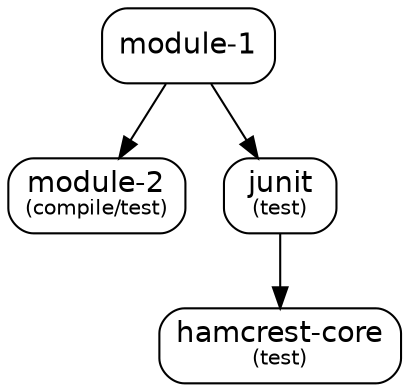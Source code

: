 digraph "module-1" {
  node [shape="box",style="rounded",fontname="Helvetica",fontsize="14"]
  edge [fontsize="10",fontname="Helvetica"]

  // Node Definitions:
  "com.github.ferstl:module-1"[label=<module-1>]
  "com.github.ferstl:module-2"[label=<module-2<font point-size="10"><br/>(compile/test)</font>>]
  "junit:junit"[label=<junit<font point-size="10"><br/>(test)</font>>]
  "org.hamcrest:hamcrest-core"[label=<hamcrest-core<font point-size="10"><br/>(test)</font>>]

  // Edge Definitions:
  "com.github.ferstl:module-1" -> "com.github.ferstl:module-2"
  "junit:junit" -> "org.hamcrest:hamcrest-core"
  "com.github.ferstl:module-1" -> "junit:junit"
}
